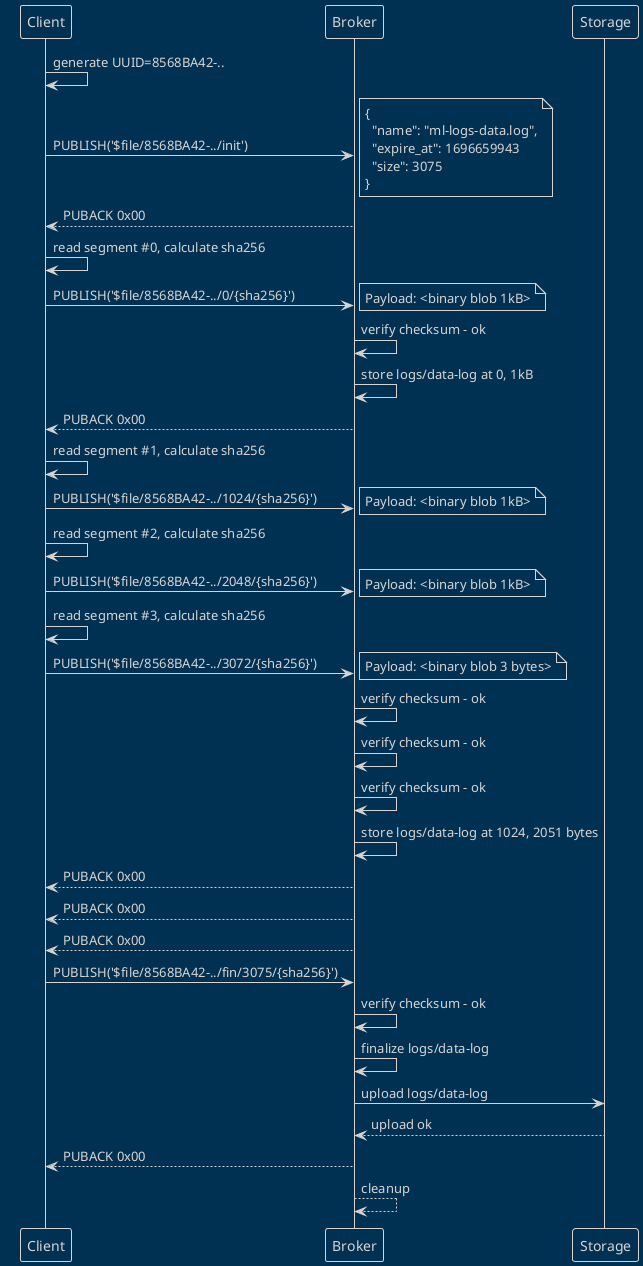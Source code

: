@startuml
!theme blueprint
Client -> Client: generate UUID=8568BA42-..
Client -> Broker: PUBLISH('$file/8568BA42-../init')
note right
{
  "name": "ml-logs-data.log",
  "expire_at": 1696659943
  "size": 3075
}
end note
Broker --> Client: PUBACK 0x00
Client -> Client: read segment #0, calculate sha256
Client -> Broker: PUBLISH('$file/8568BA42-../0/{sha256}')
note right
Payload: <binary blob 1kB>
end note
Broker -> Broker: verify checksum - ok
Broker -> Broker: store logs/data-log at 0, 1kB
Broker --> Client: PUBACK 0x00
Client -> Client: read segment #1, calculate sha256
Client -> Broker: PUBLISH('$file/8568BA42-../1024/{sha256}')
note right
Payload: <binary blob 1kB>
end note
Client -> Client: read segment #2, calculate sha256
Client -> Broker: PUBLISH('$file/8568BA42-../2048/{sha256}')
note right
Payload: <binary blob 1kB>
end note
Client -> Client: read segment #3, calculate sha256
Client -> Broker: PUBLISH('$file/8568BA42-../3072/{sha256}')
note right
Payload: <binary blob 3 bytes>
end note
Broker -> Broker: verify checksum - ok
Broker -> Broker: verify checksum - ok
Broker -> Broker: verify checksum - ok
Broker -> Broker: store logs/data-log at 1024, 2051 bytes
Broker --> Client: PUBACK 0x00
Broker --> Client: PUBACK 0x00
Broker --> Client: PUBACK 0x00
Client -> Broker: PUBLISH('$file/8568BA42-../fin/3075/{sha256}')
Broker -> Broker: verify checksum - ok
Broker -> Broker: finalize logs/data-log
Broker -> Storage: upload logs/data-log
Storage --> Broker: upload ok
Broker --> Client: PUBACK 0x00
Broker --> Broker: cleanup
@enduml
